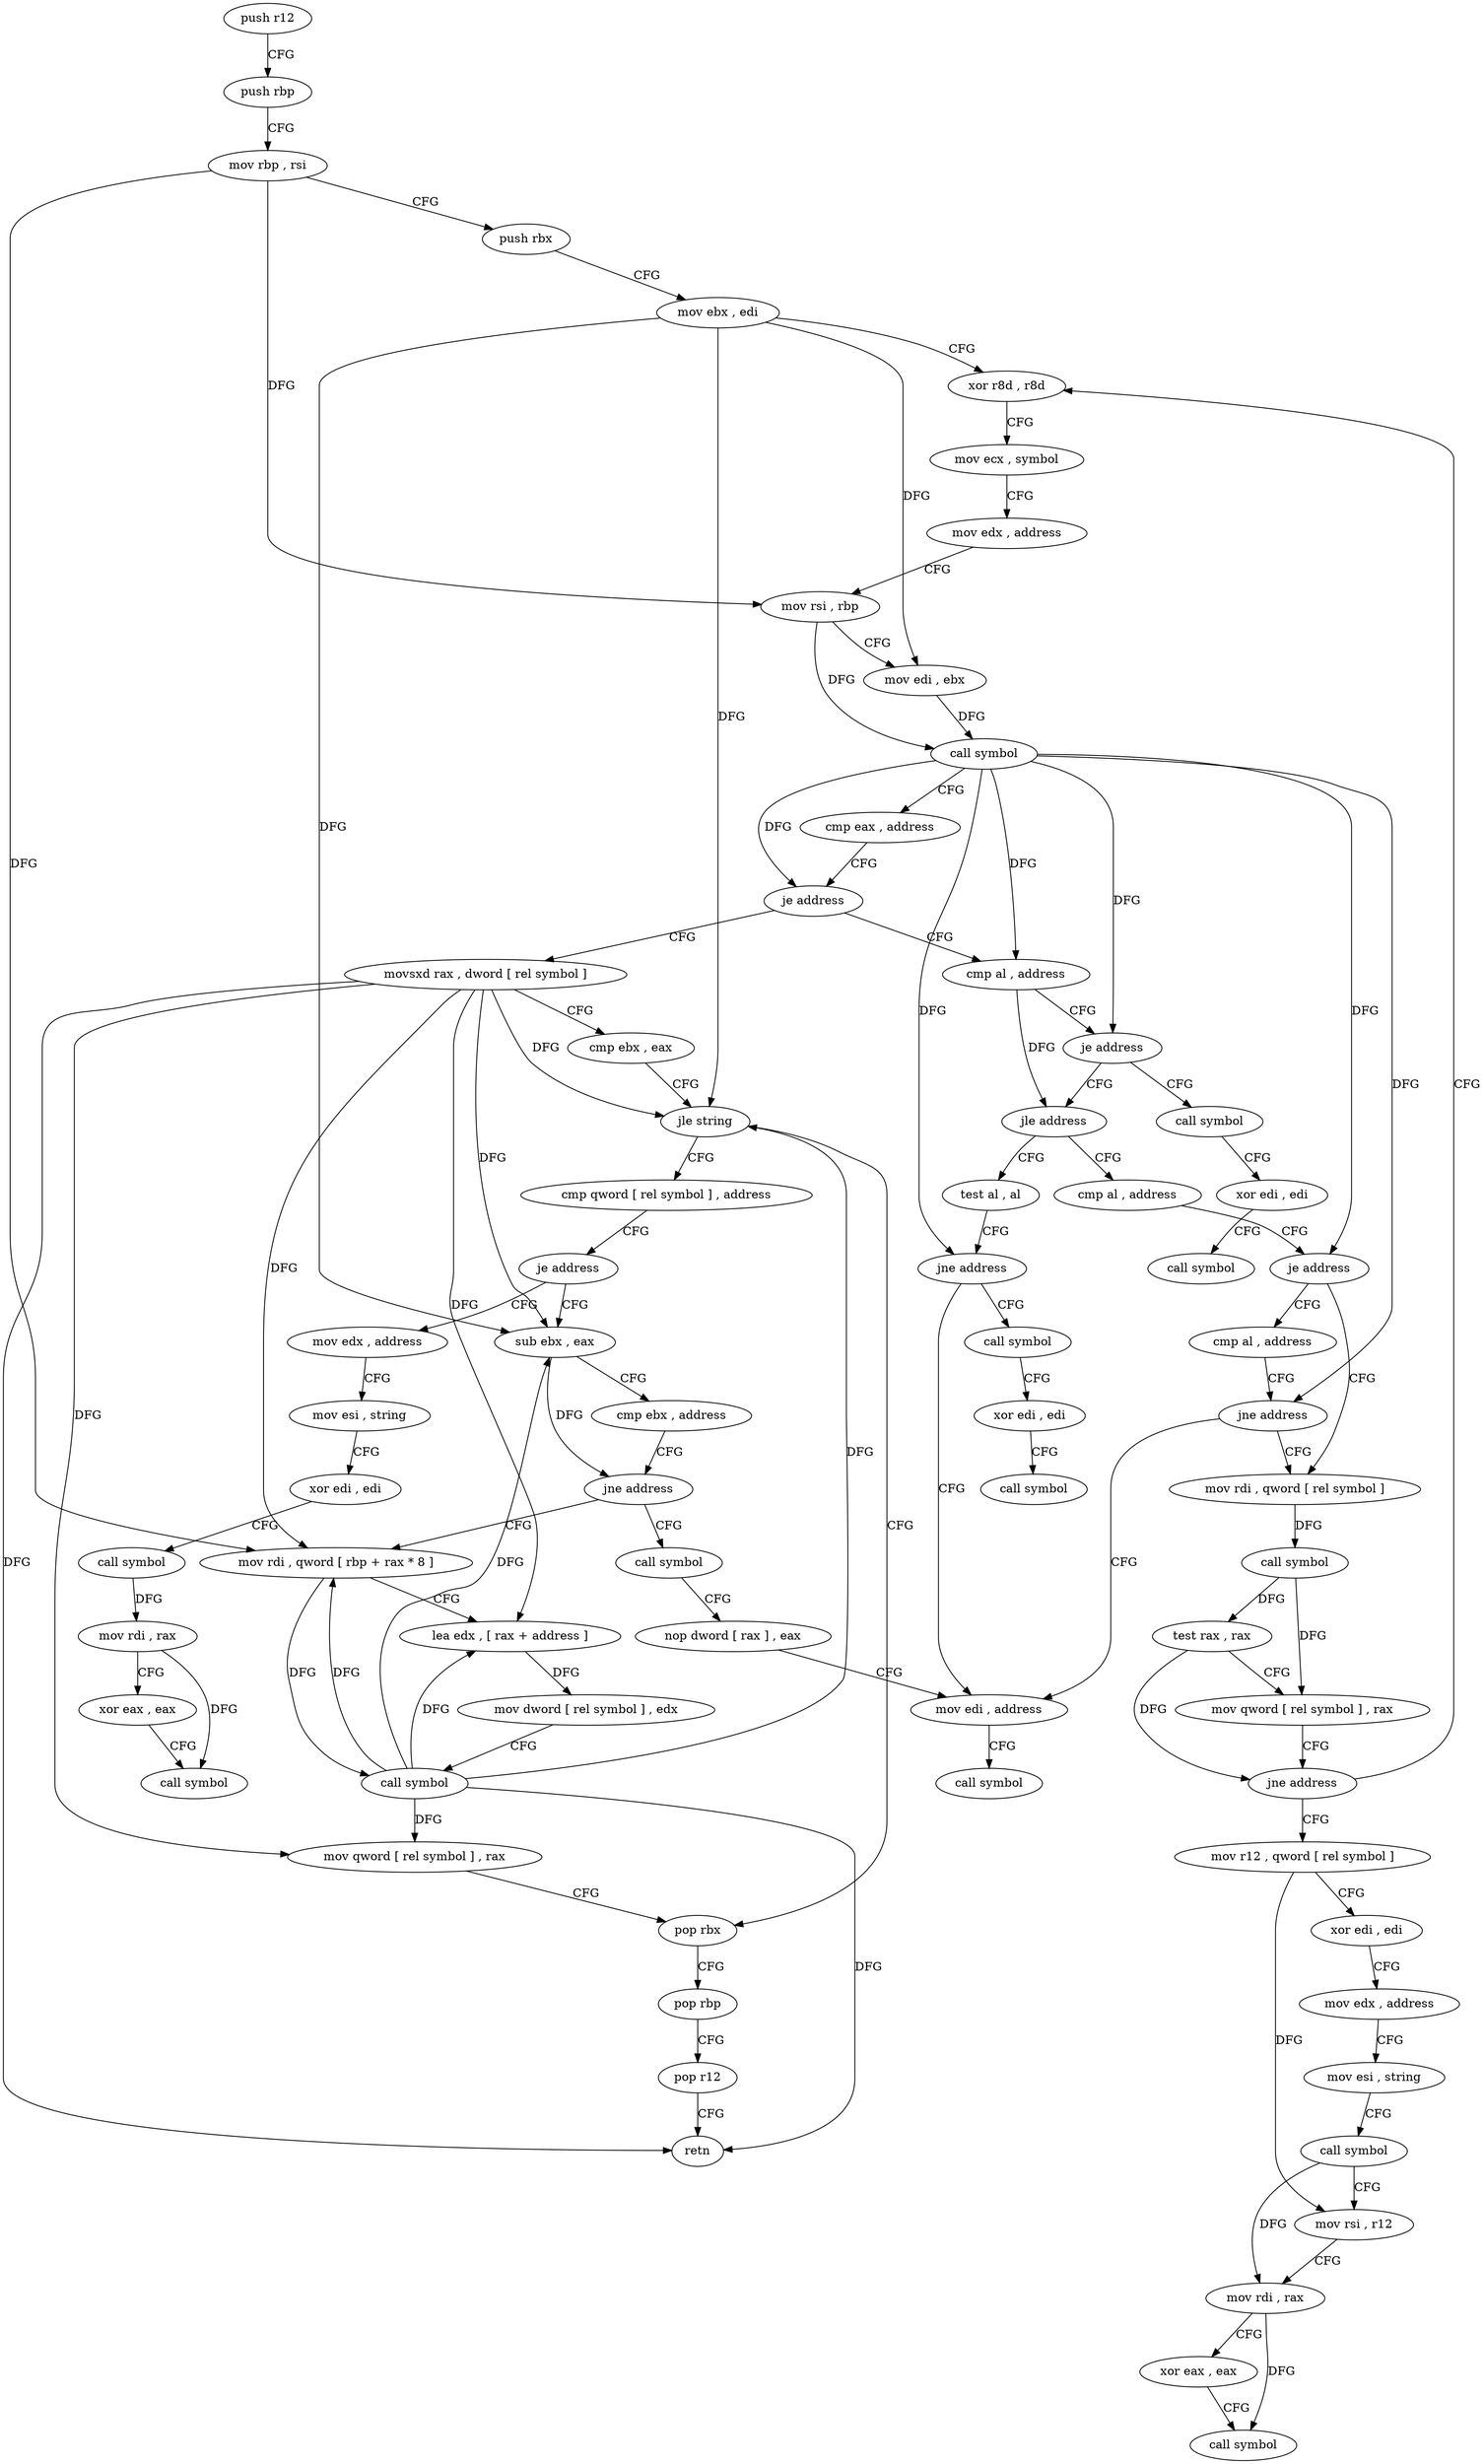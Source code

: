 digraph "func" {
"4216256" [label = "push r12" ]
"4216258" [label = "push rbp" ]
"4216259" [label = "mov rbp , rsi" ]
"4216262" [label = "push rbx" ]
"4216263" [label = "mov ebx , edi" ]
"4216265" [label = "xor r8d , r8d" ]
"4216440" [label = "movsxd rax , dword [ rel symbol ]" ]
"4216447" [label = "cmp ebx , eax" ]
"4216449" [label = "jle string" ]
"4216528" [label = "pop rbx" ]
"4216451" [label = "cmp qword [ rel symbol ] , address" ]
"4216297" [label = "cmp al , address" ]
"4216299" [label = "je address" ]
"4216424" [label = "call symbol" ]
"4216301" [label = "jle address" ]
"4216529" [label = "pop rbp" ]
"4216530" [label = "pop r12" ]
"4216532" [label = "retn" ]
"4216459" [label = "je address" ]
"4216495" [label = "sub ebx , eax" ]
"4216461" [label = "mov edx , address" ]
"4216429" [label = "xor edi , edi" ]
"4216431" [label = "call symbol" ]
"4216384" [label = "test al , al" ]
"4216303" [label = "cmp al , address" ]
"4216497" [label = "cmp ebx , address" ]
"4216500" [label = "jne address" ]
"4216400" [label = "call symbol" ]
"4216502" [label = "mov rdi , qword [ rbp + rax * 8 ]" ]
"4216466" [label = "mov esi , string" ]
"4216471" [label = "xor edi , edi" ]
"4216473" [label = "call symbol" ]
"4216478" [label = "mov rdi , rax" ]
"4216481" [label = "xor eax , eax" ]
"4216483" [label = "call symbol" ]
"4216386" [label = "jne address" ]
"4216408" [label = "mov edi , address" ]
"4216388" [label = "call symbol" ]
"4216305" [label = "je address" ]
"4216311" [label = "mov rdi , qword [ rel symbol ]" ]
"4216307" [label = "cmp al , address" ]
"4216405" [label = "nop dword [ rax ] , eax" ]
"4216507" [label = "lea edx , [ rax + address ]" ]
"4216510" [label = "mov dword [ rel symbol ] , edx" ]
"4216516" [label = "call symbol" ]
"4216521" [label = "mov qword [ rel symbol ] , rax" ]
"4216413" [label = "call symbol" ]
"4216393" [label = "xor edi , edi" ]
"4216395" [label = "call symbol" ]
"4216318" [label = "call symbol" ]
"4216323" [label = "test rax , rax" ]
"4216326" [label = "mov qword [ rel symbol ] , rax" ]
"4216333" [label = "jne address" ]
"4216335" [label = "mov r12 , qword [ rel symbol ]" ]
"4216309" [label = "jne address" ]
"4216268" [label = "mov ecx , symbol" ]
"4216273" [label = "mov edx , address" ]
"4216278" [label = "mov rsi , rbp" ]
"4216281" [label = "mov edi , ebx" ]
"4216283" [label = "call symbol" ]
"4216288" [label = "cmp eax , address" ]
"4216291" [label = "je address" ]
"4216342" [label = "xor edi , edi" ]
"4216344" [label = "mov edx , address" ]
"4216349" [label = "mov esi , string" ]
"4216354" [label = "call symbol" ]
"4216359" [label = "mov rsi , r12" ]
"4216362" [label = "mov rdi , rax" ]
"4216365" [label = "xor eax , eax" ]
"4216367" [label = "call symbol" ]
"4216256" -> "4216258" [ label = "CFG" ]
"4216258" -> "4216259" [ label = "CFG" ]
"4216259" -> "4216262" [ label = "CFG" ]
"4216259" -> "4216278" [ label = "DFG" ]
"4216259" -> "4216502" [ label = "DFG" ]
"4216262" -> "4216263" [ label = "CFG" ]
"4216263" -> "4216265" [ label = "CFG" ]
"4216263" -> "4216281" [ label = "DFG" ]
"4216263" -> "4216449" [ label = "DFG" ]
"4216263" -> "4216495" [ label = "DFG" ]
"4216265" -> "4216268" [ label = "CFG" ]
"4216440" -> "4216447" [ label = "CFG" ]
"4216440" -> "4216449" [ label = "DFG" ]
"4216440" -> "4216532" [ label = "DFG" ]
"4216440" -> "4216495" [ label = "DFG" ]
"4216440" -> "4216502" [ label = "DFG" ]
"4216440" -> "4216507" [ label = "DFG" ]
"4216440" -> "4216521" [ label = "DFG" ]
"4216447" -> "4216449" [ label = "CFG" ]
"4216449" -> "4216528" [ label = "CFG" ]
"4216449" -> "4216451" [ label = "CFG" ]
"4216528" -> "4216529" [ label = "CFG" ]
"4216451" -> "4216459" [ label = "CFG" ]
"4216297" -> "4216299" [ label = "CFG" ]
"4216297" -> "4216301" [ label = "DFG" ]
"4216299" -> "4216424" [ label = "CFG" ]
"4216299" -> "4216301" [ label = "CFG" ]
"4216424" -> "4216429" [ label = "CFG" ]
"4216301" -> "4216384" [ label = "CFG" ]
"4216301" -> "4216303" [ label = "CFG" ]
"4216529" -> "4216530" [ label = "CFG" ]
"4216530" -> "4216532" [ label = "CFG" ]
"4216459" -> "4216495" [ label = "CFG" ]
"4216459" -> "4216461" [ label = "CFG" ]
"4216495" -> "4216497" [ label = "CFG" ]
"4216495" -> "4216500" [ label = "DFG" ]
"4216461" -> "4216466" [ label = "CFG" ]
"4216429" -> "4216431" [ label = "CFG" ]
"4216384" -> "4216386" [ label = "CFG" ]
"4216303" -> "4216305" [ label = "CFG" ]
"4216497" -> "4216500" [ label = "CFG" ]
"4216500" -> "4216400" [ label = "CFG" ]
"4216500" -> "4216502" [ label = "CFG" ]
"4216400" -> "4216405" [ label = "CFG" ]
"4216502" -> "4216507" [ label = "CFG" ]
"4216502" -> "4216516" [ label = "DFG" ]
"4216466" -> "4216471" [ label = "CFG" ]
"4216471" -> "4216473" [ label = "CFG" ]
"4216473" -> "4216478" [ label = "DFG" ]
"4216478" -> "4216481" [ label = "CFG" ]
"4216478" -> "4216483" [ label = "DFG" ]
"4216481" -> "4216483" [ label = "CFG" ]
"4216386" -> "4216408" [ label = "CFG" ]
"4216386" -> "4216388" [ label = "CFG" ]
"4216408" -> "4216413" [ label = "CFG" ]
"4216388" -> "4216393" [ label = "CFG" ]
"4216305" -> "4216311" [ label = "CFG" ]
"4216305" -> "4216307" [ label = "CFG" ]
"4216311" -> "4216318" [ label = "DFG" ]
"4216307" -> "4216309" [ label = "CFG" ]
"4216405" -> "4216408" [ label = "CFG" ]
"4216507" -> "4216510" [ label = "DFG" ]
"4216510" -> "4216516" [ label = "CFG" ]
"4216516" -> "4216521" [ label = "DFG" ]
"4216516" -> "4216449" [ label = "DFG" ]
"4216516" -> "4216495" [ label = "DFG" ]
"4216516" -> "4216502" [ label = "DFG" ]
"4216516" -> "4216507" [ label = "DFG" ]
"4216516" -> "4216532" [ label = "DFG" ]
"4216521" -> "4216528" [ label = "CFG" ]
"4216393" -> "4216395" [ label = "CFG" ]
"4216318" -> "4216323" [ label = "DFG" ]
"4216318" -> "4216326" [ label = "DFG" ]
"4216323" -> "4216326" [ label = "CFG" ]
"4216323" -> "4216333" [ label = "DFG" ]
"4216326" -> "4216333" [ label = "CFG" ]
"4216333" -> "4216265" [ label = "CFG" ]
"4216333" -> "4216335" [ label = "CFG" ]
"4216335" -> "4216342" [ label = "CFG" ]
"4216335" -> "4216359" [ label = "DFG" ]
"4216309" -> "4216408" [ label = "CFG" ]
"4216309" -> "4216311" [ label = "CFG" ]
"4216268" -> "4216273" [ label = "CFG" ]
"4216273" -> "4216278" [ label = "CFG" ]
"4216278" -> "4216281" [ label = "CFG" ]
"4216278" -> "4216283" [ label = "DFG" ]
"4216281" -> "4216283" [ label = "DFG" ]
"4216283" -> "4216288" [ label = "CFG" ]
"4216283" -> "4216291" [ label = "DFG" ]
"4216283" -> "4216297" [ label = "DFG" ]
"4216283" -> "4216299" [ label = "DFG" ]
"4216283" -> "4216386" [ label = "DFG" ]
"4216283" -> "4216305" [ label = "DFG" ]
"4216283" -> "4216309" [ label = "DFG" ]
"4216288" -> "4216291" [ label = "CFG" ]
"4216291" -> "4216440" [ label = "CFG" ]
"4216291" -> "4216297" [ label = "CFG" ]
"4216342" -> "4216344" [ label = "CFG" ]
"4216344" -> "4216349" [ label = "CFG" ]
"4216349" -> "4216354" [ label = "CFG" ]
"4216354" -> "4216359" [ label = "CFG" ]
"4216354" -> "4216362" [ label = "DFG" ]
"4216359" -> "4216362" [ label = "CFG" ]
"4216362" -> "4216365" [ label = "CFG" ]
"4216362" -> "4216367" [ label = "DFG" ]
"4216365" -> "4216367" [ label = "CFG" ]
}

